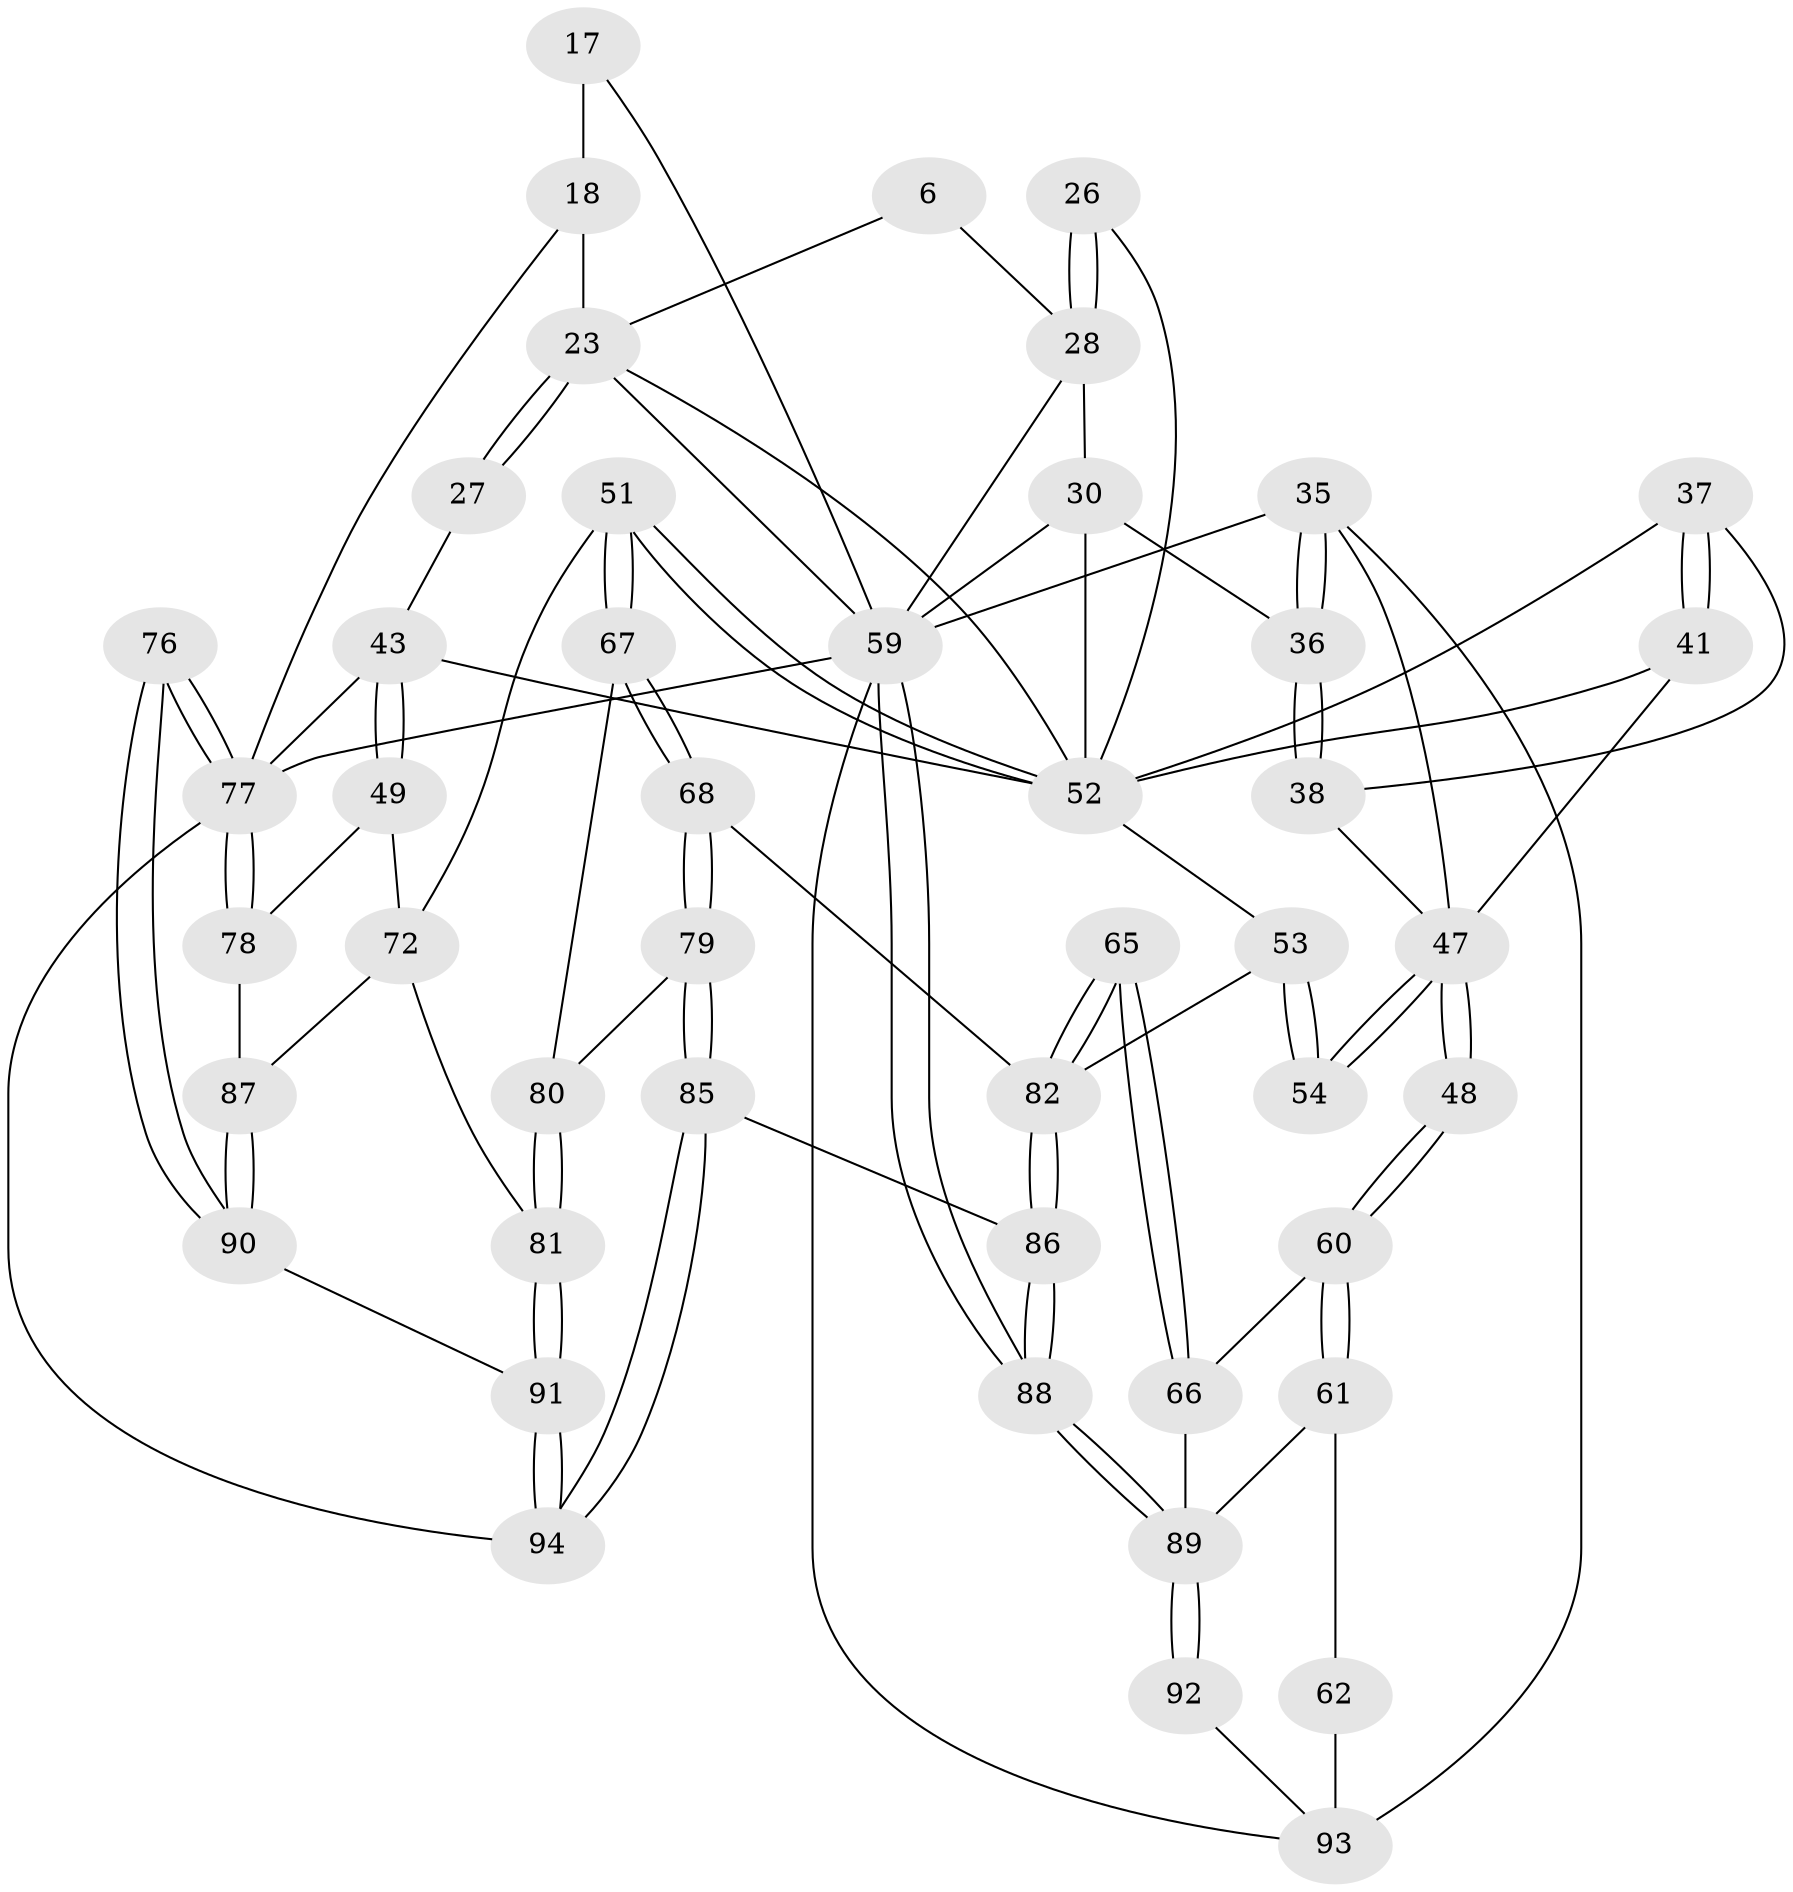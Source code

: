 // original degree distribution, {3: 0.031914893617021274, 5: 0.43617021276595747, 4: 0.26595744680851063, 6: 0.26595744680851063}
// Generated by graph-tools (version 1.1) at 2025/02/03/09/25 05:02:06]
// undirected, 47 vertices, 109 edges
graph export_dot {
graph [start="1"]
  node [color=gray90,style=filled];
  6 [pos="+0.6033672929205094+0"];
  17 [pos="+0.8597139784836468+0.07509169036738345"];
  18 [pos="+0.8056979117071307+0.1787557318824965",super="+16"];
  23 [pos="+0.6193854189031844+0.2203430526705203",super="+19"];
  26 [pos="+0.5274236825441942+0.18896046512206432"];
  27 [pos="+0.754403594703948+0.2244867370324165"];
  28 [pos="+0.33607267224800824+0.17834967617493497",super="+5"];
  30 [pos="+0.26130235492364556+0.1960129255429235",super="+29"];
  35 [pos="+0+0.3219298921086924",super="+34"];
  36 [pos="+0+0.3149955833737619",super="+31+21"];
  37 [pos="+0.2845116347321723+0.2954122295523073"];
  38 [pos="+0.18771829589189964+0.34292305273739393"];
  41 [pos="+0.37818052391666424+0.4111221427812574"];
  43 [pos="+0.8487997951416946+0.42723128049144543",super="+42"];
  47 [pos="+0.28124881777205846+0.5602920511359244",super="+44+46"];
  48 [pos="+0.15957526333063823+0.649934938541347"];
  49 [pos="+0.8262276592565545+0.541513340062004"];
  51 [pos="+0.6879172239536419+0.5629955961896802"];
  52 [pos="+0.535196451767396+0.4876566298431654",super="+40+39"];
  53 [pos="+0.47883149949350634+0.5641140162113155"];
  54 [pos="+0.4589771158916064+0.5718522908022862"];
  59 [pos="+0+1",super="+12+8"];
  60 [pos="+0.16224941861006847+0.6864509002553649"];
  61 [pos="+0.15993505192798818+0.6965769308649993"];
  62 [pos="+0.05513202904040056+0.741361450632719"];
  65 [pos="+0.38866322342151827+0.7995967348375902"];
  66 [pos="+0.32725153251180517+0.7765325588898896",super="+63"];
  67 [pos="+0.6867472022792432+0.5704690729030476"];
  68 [pos="+0.5541619653330071+0.7870027076072214"];
  72 [pos="+0.8269630280995387+0.7828460906265884",super="+50"];
  76 [pos="+1+1"];
  77 [pos="+1+0.8277206527200297",super="+55+75"];
  78 [pos="+1+0.8133396825566308",super="+70"];
  79 [pos="+0.601550578155873+0.841712835172174"];
  80 [pos="+0.6715295003681216+0.7640994275637549",super="+74"];
  81 [pos="+0.7658400478248638+0.8896973926284717",super="+73"];
  82 [pos="+0.4272179595073065+0.9593694475628143",super="+69+64"];
  85 [pos="+0.6229498787301794+1"];
  86 [pos="+0.45234822848527256+1"];
  87 [pos="+0.9098981500501505+0.8537316679922884",super="+71"];
  88 [pos="+0.2634033746213101+1"];
  89 [pos="+0.2307787553182595+1",super="+83+84"];
  90 [pos="+0.900868376274553+0.9107689352193131"];
  91 [pos="+0.7316699405349641+1"];
  92 [pos="+0.19991679873304605+1"];
  93 [pos="+0.06161637440471073+0.9007029921199537",super="+58+57"];
  94 [pos="+0.6654790828595943+1"];
  6 -- 28;
  6 -- 23;
  17 -- 18 [weight=2];
  17 -- 59;
  18 -- 23;
  18 -- 77;
  23 -- 27 [weight=2];
  23 -- 27;
  23 -- 59;
  23 -- 52;
  26 -- 28 [weight=2];
  26 -- 28;
  26 -- 52;
  27 -- 43;
  28 -- 59;
  28 -- 30;
  30 -- 36 [weight=2];
  30 -- 59;
  30 -- 52;
  35 -- 36 [weight=2];
  35 -- 36;
  35 -- 59;
  35 -- 47;
  35 -- 93;
  36 -- 38;
  36 -- 38;
  37 -- 38;
  37 -- 41;
  37 -- 41;
  37 -- 52;
  38 -- 47;
  41 -- 47;
  41 -- 52;
  43 -- 49;
  43 -- 49;
  43 -- 77 [weight=2];
  43 -- 52;
  47 -- 48 [weight=2];
  47 -- 48;
  47 -- 54;
  47 -- 54;
  48 -- 60;
  48 -- 60;
  49 -- 78;
  49 -- 72;
  51 -- 52;
  51 -- 52;
  51 -- 67;
  51 -- 67;
  51 -- 72;
  52 -- 53;
  53 -- 54;
  53 -- 54;
  53 -- 82;
  59 -- 88;
  59 -- 88;
  59 -- 77 [weight=3];
  59 -- 93;
  60 -- 61;
  60 -- 61;
  60 -- 66;
  61 -- 62;
  61 -- 89;
  62 -- 93 [weight=2];
  65 -- 66;
  65 -- 66;
  65 -- 82 [weight=2];
  65 -- 82;
  66 -- 89;
  67 -- 68;
  67 -- 68;
  67 -- 80;
  68 -- 79;
  68 -- 79;
  68 -- 82;
  72 -- 87;
  72 -- 81;
  76 -- 77 [weight=2];
  76 -- 77;
  76 -- 90;
  76 -- 90;
  77 -- 78 [weight=2];
  77 -- 78;
  77 -- 94;
  78 -- 87 [weight=2];
  79 -- 80;
  79 -- 85;
  79 -- 85;
  80 -- 81 [weight=2];
  80 -- 81;
  81 -- 91;
  81 -- 91;
  82 -- 86;
  82 -- 86;
  85 -- 86;
  85 -- 94;
  85 -- 94;
  86 -- 88;
  86 -- 88;
  87 -- 90;
  87 -- 90;
  88 -- 89;
  88 -- 89;
  89 -- 92 [weight=2];
  89 -- 92;
  90 -- 91;
  91 -- 94;
  91 -- 94;
  92 -- 93;
}
